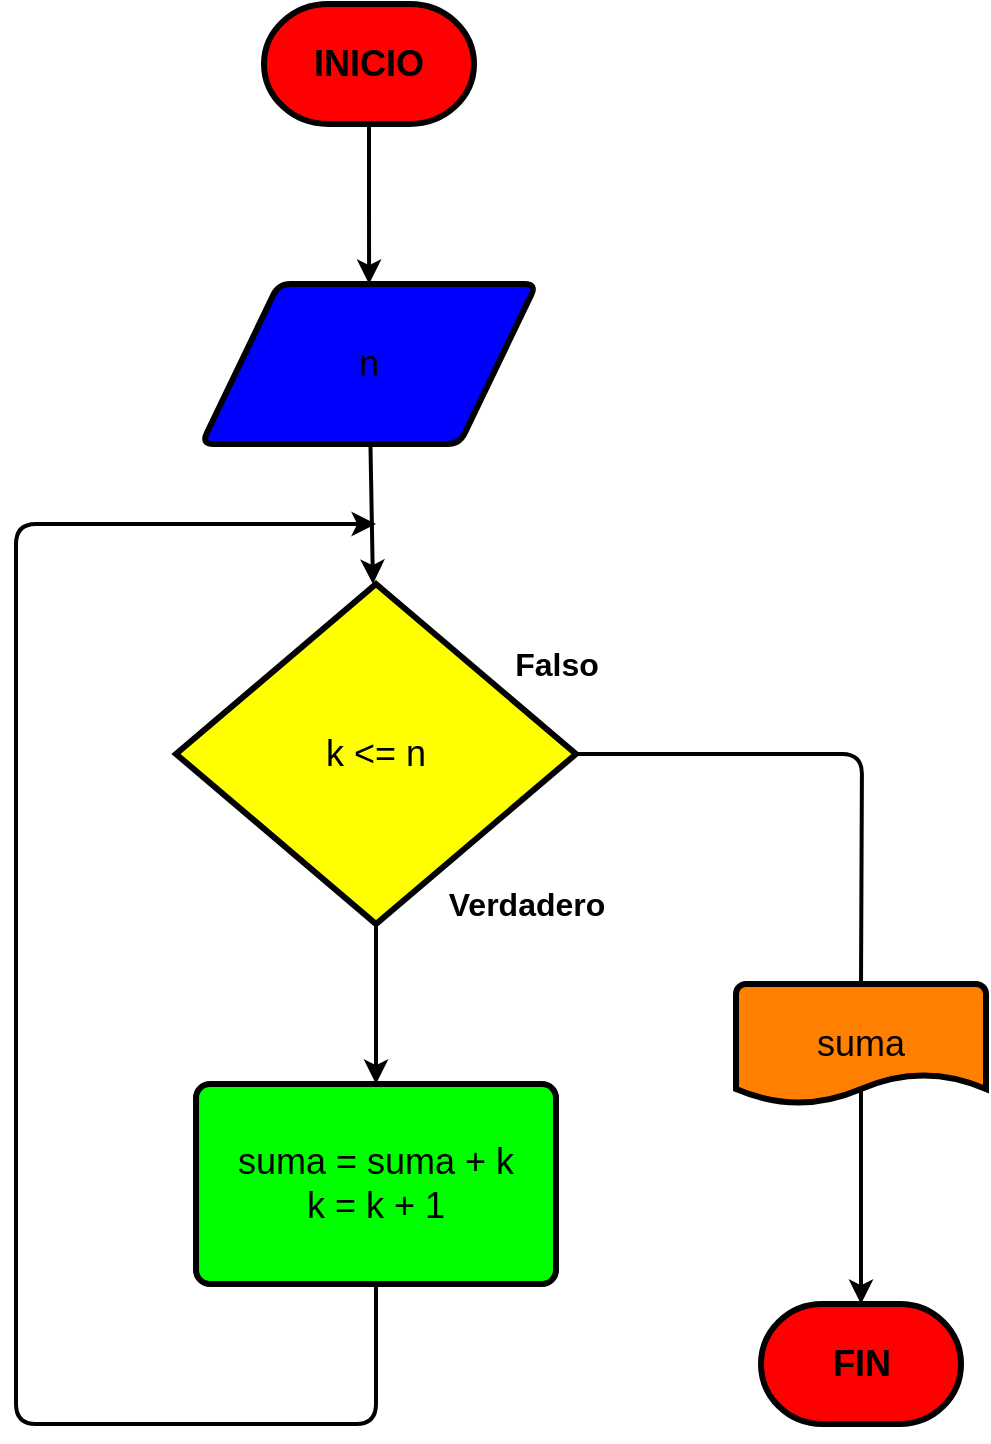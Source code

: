 <mxfile>
    <diagram id="hyXTzDfZUhhmsDUPOdG6" name="Page-1">
        <mxGraphModel dx="658" dy="657" grid="1" gridSize="10" guides="1" tooltips="1" connect="1" arrows="1" fold="1" page="1" pageScale="1" pageWidth="500" pageHeight="1500" background="#FFFFFF" math="0" shadow="0">
            <root>
                <mxCell id="0"/>
                <mxCell id="1" parent="0"/>
                <mxCell id="4" value="" style="edgeStyle=none;html=1;strokeWidth=2;strokeColor=#000000;" parent="1" source="diSnjzynUhi2UMkX59iC-2" target="2" edge="1">
                    <mxGeometry relative="1" as="geometry"/>
                </mxCell>
                <mxCell id="diSnjzynUhi2UMkX59iC-2" value="&lt;font style=&quot;font-size: 18px&quot;&gt;n&lt;br&gt;&lt;/font&gt;" style="shape=parallelogram;html=1;strokeWidth=3;perimeter=parallelogramPerimeter;whiteSpace=wrap;rounded=1;arcSize=12;size=0.23;fillColor=#0000FF;fontColor=#000000;strokeColor=#000000;" parent="1" vertex="1">
                    <mxGeometry x="702.76" y="150" width="167.49" height="80" as="geometry"/>
                </mxCell>
                <mxCell id="diSnjzynUhi2UMkX59iC-12" value="" style="edgeStyle=orthogonalEdgeStyle;rounded=0;orthogonalLoop=1;jettySize=auto;html=1;fontSize=18;strokeColor=#000000;strokeWidth=2;" parent="1" source="diSnjzynUhi2UMkX59iC-5" target="diSnjzynUhi2UMkX59iC-2" edge="1">
                    <mxGeometry relative="1" as="geometry"/>
                </mxCell>
                <mxCell id="diSnjzynUhi2UMkX59iC-5" value="INICIO" style="strokeWidth=3;html=1;shape=mxgraph.flowchart.terminator;whiteSpace=wrap;fontSize=18;fillColor=#FF0000;fontStyle=1;fontColor=#000000;strokeColor=#000000;" parent="1" vertex="1">
                    <mxGeometry x="734" y="10" width="105" height="60" as="geometry"/>
                </mxCell>
                <mxCell id="diSnjzynUhi2UMkX59iC-6" value="FIN" style="strokeWidth=3;html=1;shape=mxgraph.flowchart.terminator;whiteSpace=wrap;fontSize=18;fillColor=#FF0000;fontColor=#000000;strokeColor=#000000;fontStyle=1" parent="1" vertex="1">
                    <mxGeometry x="982.5" y="660" width="100" height="60" as="geometry"/>
                </mxCell>
                <mxCell id="93" value="" style="edgeStyle=none;html=1;strokeColor=#000000;strokeWidth=2;exitX=0.5;exitY=0.833;exitDx=0;exitDy=0;exitPerimeter=0;" parent="1" source="diSnjzynUhi2UMkX59iC-7" target="diSnjzynUhi2UMkX59iC-6" edge="1">
                    <mxGeometry relative="1" as="geometry"/>
                </mxCell>
                <mxCell id="diSnjzynUhi2UMkX59iC-7" value="suma" style="strokeWidth=3;html=1;shape=mxgraph.flowchart.document2;whiteSpace=wrap;size=0.25;fontSize=18;fillColor=#FF8000;fontColor=#000000;strokeColor=#000000;" parent="1" vertex="1">
                    <mxGeometry x="970" y="500" width="125" height="60" as="geometry"/>
                </mxCell>
                <mxCell id="97" style="edgeStyle=none;html=1;exitX=0.5;exitY=1;exitDx=0;exitDy=0;exitPerimeter=0;strokeWidth=2;strokeColor=#000000;entryX=0.5;entryY=0;entryDx=0;entryDy=0;" parent="1" source="2" target="98" edge="1">
                    <mxGeometry relative="1" as="geometry">
                        <mxPoint x="787.947" y="540" as="targetPoint"/>
                    </mxGeometry>
                </mxCell>
                <mxCell id="2" value="&lt;div&gt;&lt;font face=&quot;helvetica&quot;&gt;&lt;span style=&quot;font-size: 18px&quot;&gt;k &amp;lt;= n&lt;/span&gt;&lt;/font&gt;&lt;/div&gt;" style="strokeWidth=3;html=1;shape=mxgraph.flowchart.decision;whiteSpace=wrap;fillColor=#FFFF00;fontColor=#000000;strokeColor=#000000;" parent="1" vertex="1">
                    <mxGeometry x="690" y="300" width="200" height="170" as="geometry"/>
                </mxCell>
                <mxCell id="11" value="&lt;b&gt;&lt;font style=&quot;font-size: 16px&quot;&gt;Falso&lt;/font&gt;&lt;/b&gt;" style="text;html=1;align=center;verticalAlign=middle;resizable=0;points=[];autosize=1;strokeColor=none;fillColor=none;fontColor=#000000;" parent="1" vertex="1">
                    <mxGeometry x="850" y="330" width="60" height="20" as="geometry"/>
                </mxCell>
                <mxCell id="12" value="&lt;b&gt;&lt;font style=&quot;font-size: 16px&quot;&gt;Verdadero&lt;/font&gt;&lt;/b&gt;" style="text;html=1;align=center;verticalAlign=middle;resizable=0;points=[];autosize=1;strokeColor=none;fillColor=none;fontSize=16;fontColor=#000000;" parent="1" vertex="1">
                    <mxGeometry x="820" y="450" width="90" height="20" as="geometry"/>
                </mxCell>
                <mxCell id="71" value="" style="edgeStyle=none;html=1;exitX=1;exitY=0.5;exitDx=0;exitDy=0;exitPerimeter=0;entryX=0.5;entryY=0;entryDx=0;entryDy=0;strokeWidth=2;strokeColor=#000000;endArrow=none;entryPerimeter=0;" parent="1" source="2" target="diSnjzynUhi2UMkX59iC-7" edge="1">
                    <mxGeometry relative="1" as="geometry">
                        <mxPoint x="1040" y="680" as="targetPoint"/>
                        <Array as="points">
                            <mxPoint x="1033" y="385"/>
                        </Array>
                        <mxPoint x="920" y="335" as="sourcePoint"/>
                    </mxGeometry>
                </mxCell>
                <mxCell id="99" style="edgeStyle=none;html=1;exitX=0.5;exitY=1;exitDx=0;exitDy=0;strokeColor=#000000;strokeWidth=2;" parent="1" source="98" edge="1">
                    <mxGeometry relative="1" as="geometry">
                        <mxPoint x="790" y="270" as="targetPoint"/>
                        <Array as="points">
                            <mxPoint x="790" y="720"/>
                            <mxPoint x="610" y="720"/>
                            <mxPoint x="610" y="270"/>
                        </Array>
                    </mxGeometry>
                </mxCell>
                <mxCell id="98" value="&lt;font style=&quot;font-size: 18px&quot;&gt;suma = suma + k&lt;br&gt;k = k + 1&lt;br&gt;&lt;/font&gt;" style="rounded=1;whiteSpace=wrap;html=1;absoluteArcSize=1;arcSize=14;strokeWidth=3;fillColor=#00FF00;fontColor=#000000;strokeColor=#000000;" parent="1" vertex="1">
                    <mxGeometry x="700.01" y="550" width="179.99" height="100" as="geometry"/>
                </mxCell>
            </root>
        </mxGraphModel>
    </diagram>
</mxfile>